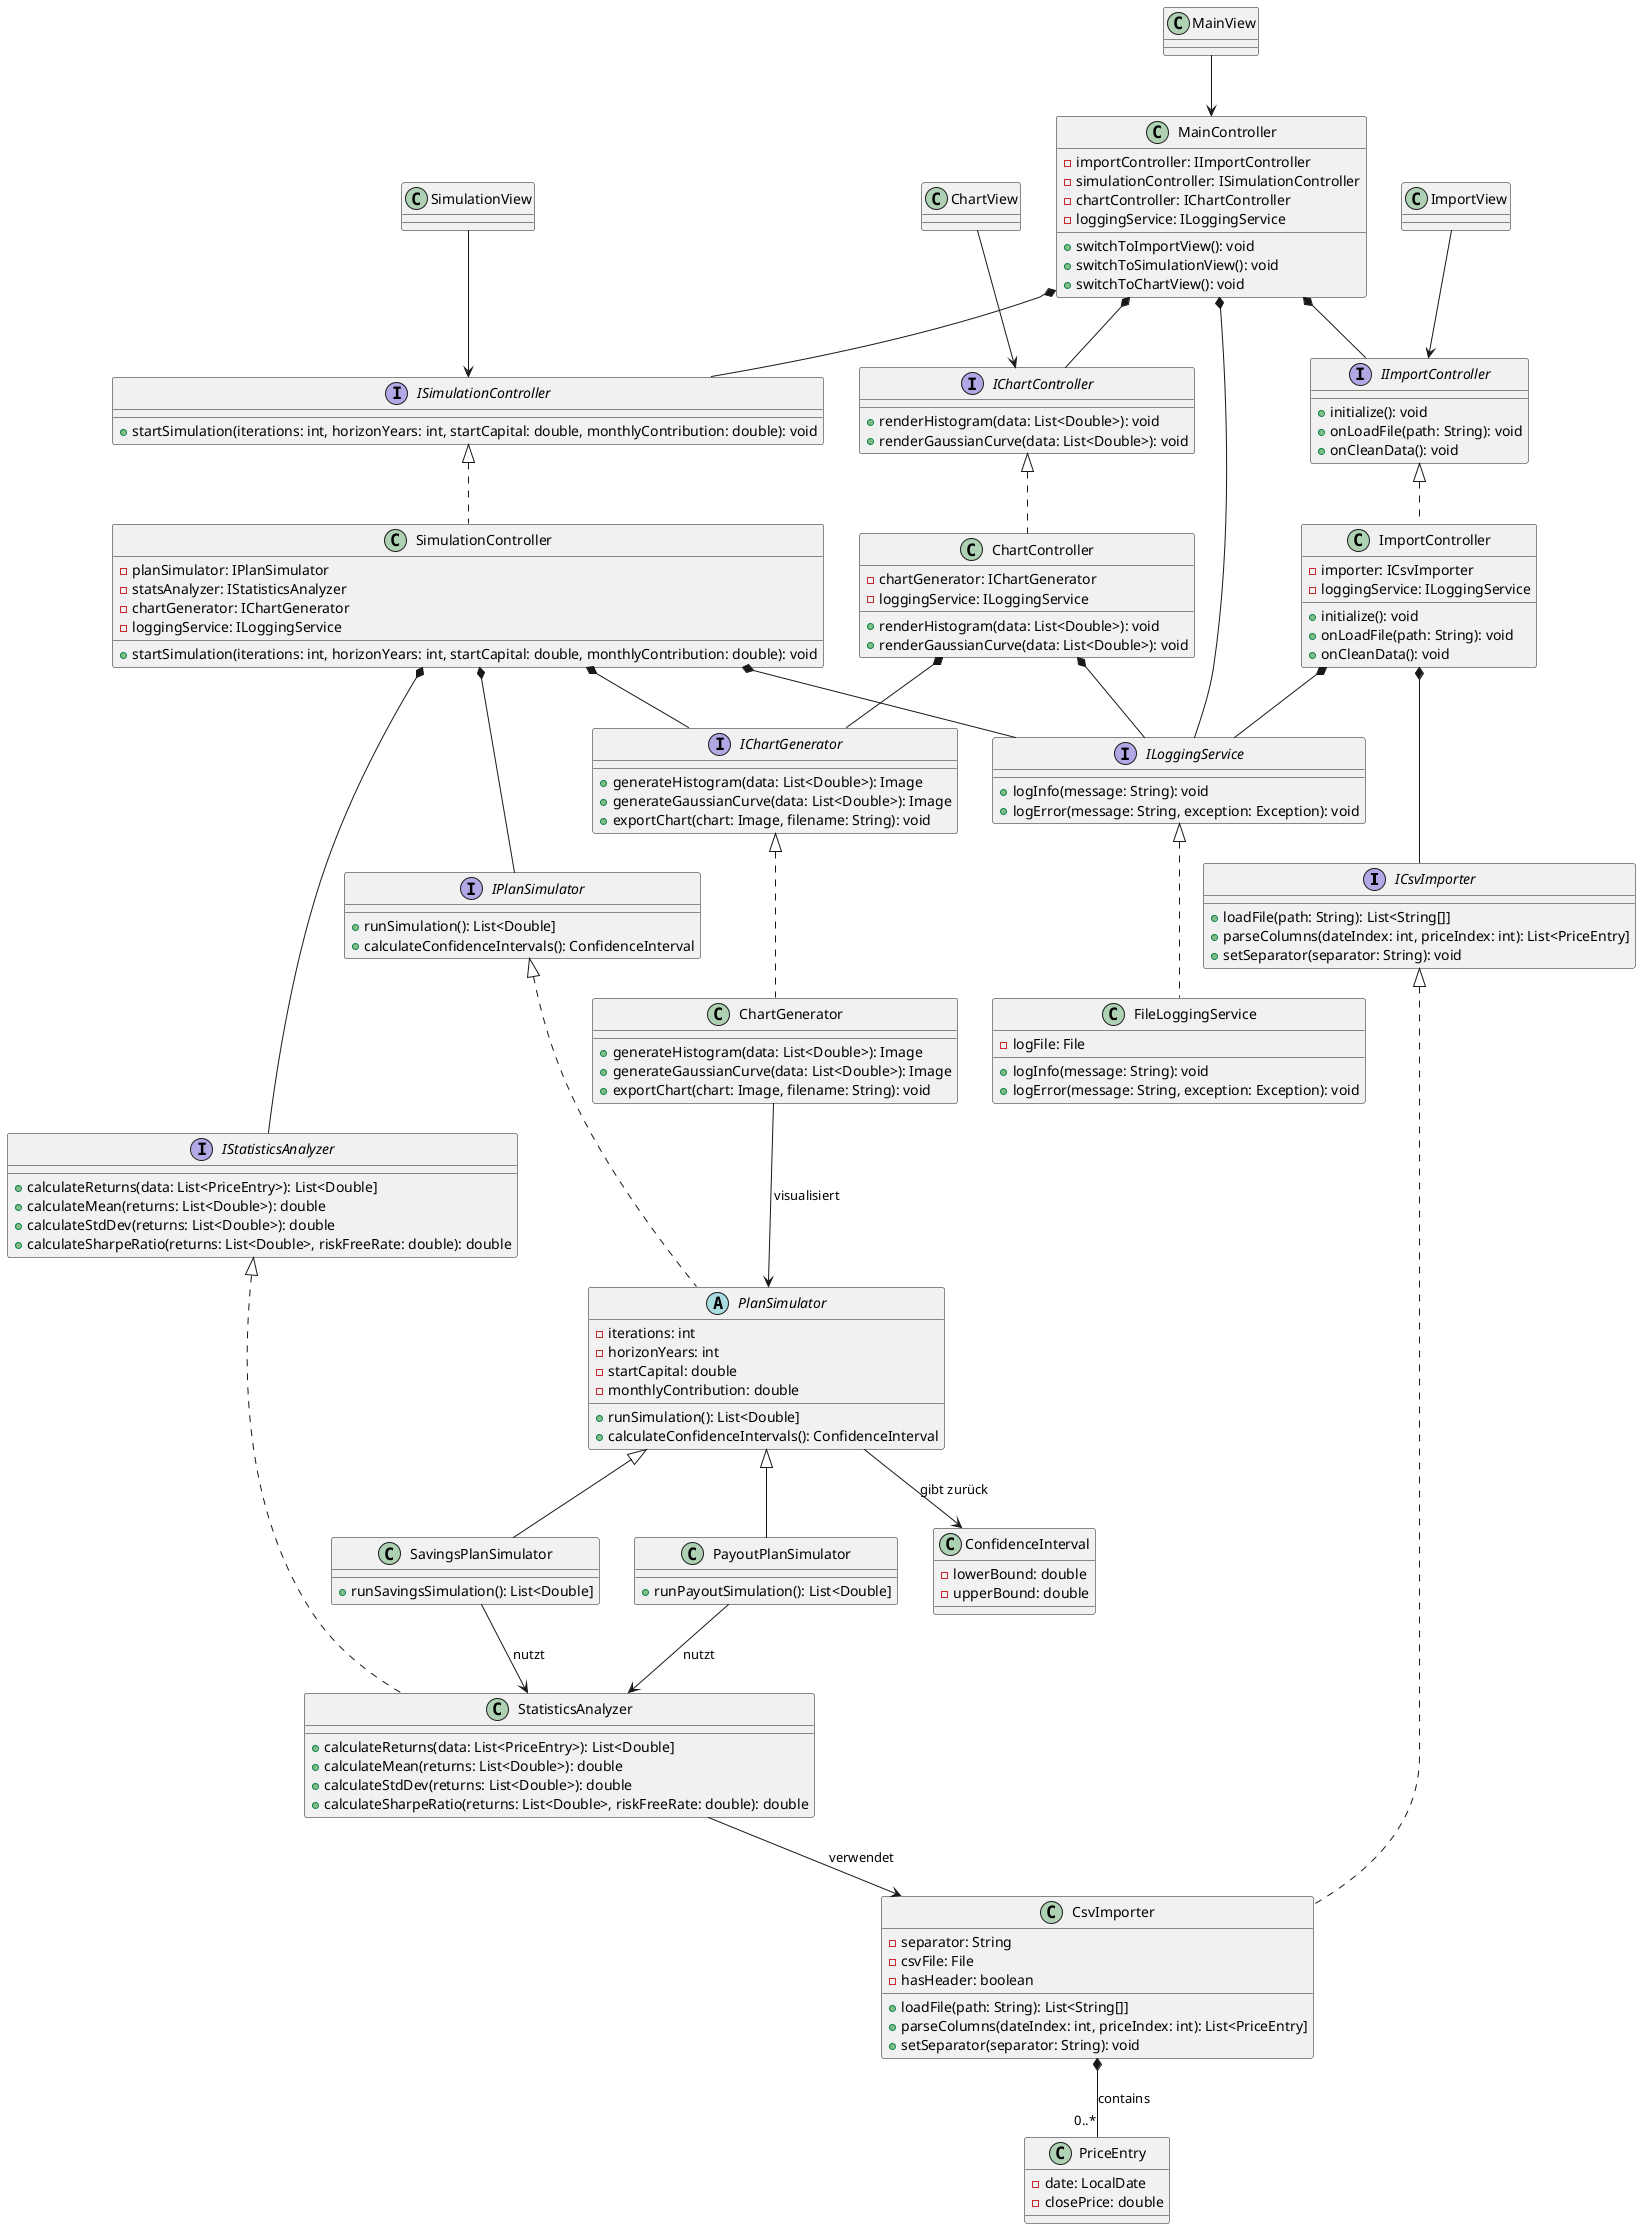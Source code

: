 @startuml KlassenDiagram

' Interfaces
interface ICsvImporter {
  + loadFile(path: String): List<String[]]
  + parseColumns(dateIndex: int, priceIndex: int): List<PriceEntry]
  + setSeparator(separator: String): void
}
interface IStatisticsAnalyzer {
  + calculateReturns(data: List<PriceEntry>): List<Double]
  + calculateMean(returns: List<Double>): double
  + calculateStdDev(returns: List<Double>): double
  + calculateSharpeRatio(returns: List<Double>, riskFreeRate: double): double
}
interface IPlanSimulator {
  + runSimulation(): List<Double]
  + calculateConfidenceIntervals(): ConfidenceInterval
}
interface IChartGenerator {
  + generateHistogram(data: List<Double>): Image
  + generateGaussianCurve(data: List<Double>): Image
  + exportChart(chart: Image, filename: String): void
}
interface ILoggingService {
  + logInfo(message: String): void
  + logError(message: String, exception: Exception): void
}

' Concrete Classes
class CsvImporter implements ICsvImporter {
  - separator: String
  - csvFile: File
  - hasHeader: boolean
  + loadFile(path: String): List<String[]]
  + parseColumns(dateIndex: int, priceIndex: int): List<PriceEntry]
  + setSeparator(separator: String): void
}

class PriceEntry {
  - date: LocalDate
  - closePrice: double
}

class StatisticsAnalyzer implements IStatisticsAnalyzer {
  + calculateReturns(data: List<PriceEntry>): List<Double]
  + calculateMean(returns: List<Double>): double
  + calculateStdDev(returns: List<Double>): double
  + calculateSharpeRatio(returns: List<Double>, riskFreeRate: double): double
}

abstract class PlanSimulator implements IPlanSimulator {
  - iterations: int
  - horizonYears: int
  - startCapital: double
  - monthlyContribution: double
  + runSimulation(): List<Double]
  + calculateConfidenceIntervals(): ConfidenceInterval
}

class SavingsPlanSimulator extends PlanSimulator {
  + runSavingsSimulation(): List<Double]
}

class PayoutPlanSimulator extends PlanSimulator {
  + runPayoutSimulation(): List<Double]
}

class ConfidenceInterval {
  - lowerBound: double
  - upperBound: double
}

class ChartGenerator implements IChartGenerator {
  + generateHistogram(data: List<Double>): Image
  + generateGaussianCurve(data: List<Double>): Image
  + exportChart(chart: Image, filename: String): void
}

class FileLoggingService implements ILoggingService {
  - logFile: File
  + logInfo(message: String): void
  + logError(message: String, exception: Exception): void
}

' MVC Layer
interface IImportController {
  + initialize(): void
  + onLoadFile(path: String): void
  + onCleanData(): void
}
class ImportController implements IImportController {
  - importer: ICsvImporter
  - loggingService: ILoggingService
  + initialize(): void
  + onLoadFile(path: String): void
  + onCleanData(): void
}

interface ISimulationController {
  + startSimulation(iterations: int, horizonYears: int, startCapital: double, monthlyContribution: double): void
}
class SimulationController implements ISimulationController {
  - planSimulator: IPlanSimulator
  - statsAnalyzer: IStatisticsAnalyzer
  - chartGenerator: IChartGenerator
  - loggingService: ILoggingService
  + startSimulation(iterations: int, horizonYears: int, startCapital: double, monthlyContribution: double): void
}

interface IChartController {
  + renderHistogram(data: List<Double>): void
  + renderGaussianCurve(data: List<Double>): void
}
class ChartController implements IChartController {
  - chartGenerator: IChartGenerator
  - loggingService: ILoggingService
  + renderHistogram(data: List<Double>): void
  + renderGaussianCurve(data: List<Double>): void
}

class MainController {
  - importController: IImportController
  - simulationController: ISimulationController
  - chartController: IChartController
  - loggingService: ILoggingService
  + switchToImportView(): void
  + switchToSimulationView(): void
  + switchToChartView(): void
}

class MainView
class ImportView
class SimulationView
class ChartView

' Relationships
CsvImporter *-- "0..*" PriceEntry : contains

StatisticsAnalyzer --> CsvImporter : verwendet
SavingsPlanSimulator --> StatisticsAnalyzer : nutzt
PayoutPlanSimulator --> StatisticsAnalyzer : nutzt
PlanSimulator --> ConfidenceInterval : gibt zurück
ChartGenerator --> PlanSimulator : visualisiert

' Injection (composition)
ImportController *-- ICsvImporter
ImportController *-- ILoggingService

SimulationController *-- IPlanSimulator
SimulationController *-- IStatisticsAnalyzer
SimulationController *-- IChartGenerator
SimulationController *-- ILoggingService

ChartController *-- IChartGenerator
ChartController *-- ILoggingService

MainController *-- IImportController
MainController *-- ISimulationController
MainController *-- IChartController
MainController *-- ILoggingService

' MVC wiring
ImportView --> IImportController
SimulationView --> ISimulationController
ChartView --> IChartController
MainView --> MainController

@enduml
